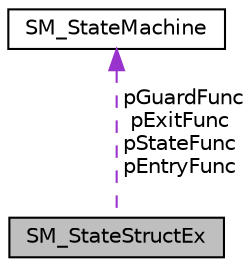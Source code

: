 digraph "SM_StateStructEx"
{
  edge [fontname="Helvetica",fontsize="10",labelfontname="Helvetica",labelfontsize="10"];
  node [fontname="Helvetica",fontsize="10",shape=record];
  Node1 [label="SM_StateStructEx",height=0.2,width=0.4,color="black", fillcolor="grey75", style="filled", fontcolor="black"];
  Node2 -> Node1 [dir="back",color="darkorchid3",fontsize="10",style="dashed",label=" pGuardFunc\npExitFunc\npStateFunc\npEntryFunc" ,fontname="Helvetica"];
  Node2 [label="SM_StateMachine",height=0.2,width=0.4,color="black", fillcolor="white", style="filled",URL="$struct_s_m___state_machine.html"];
}
